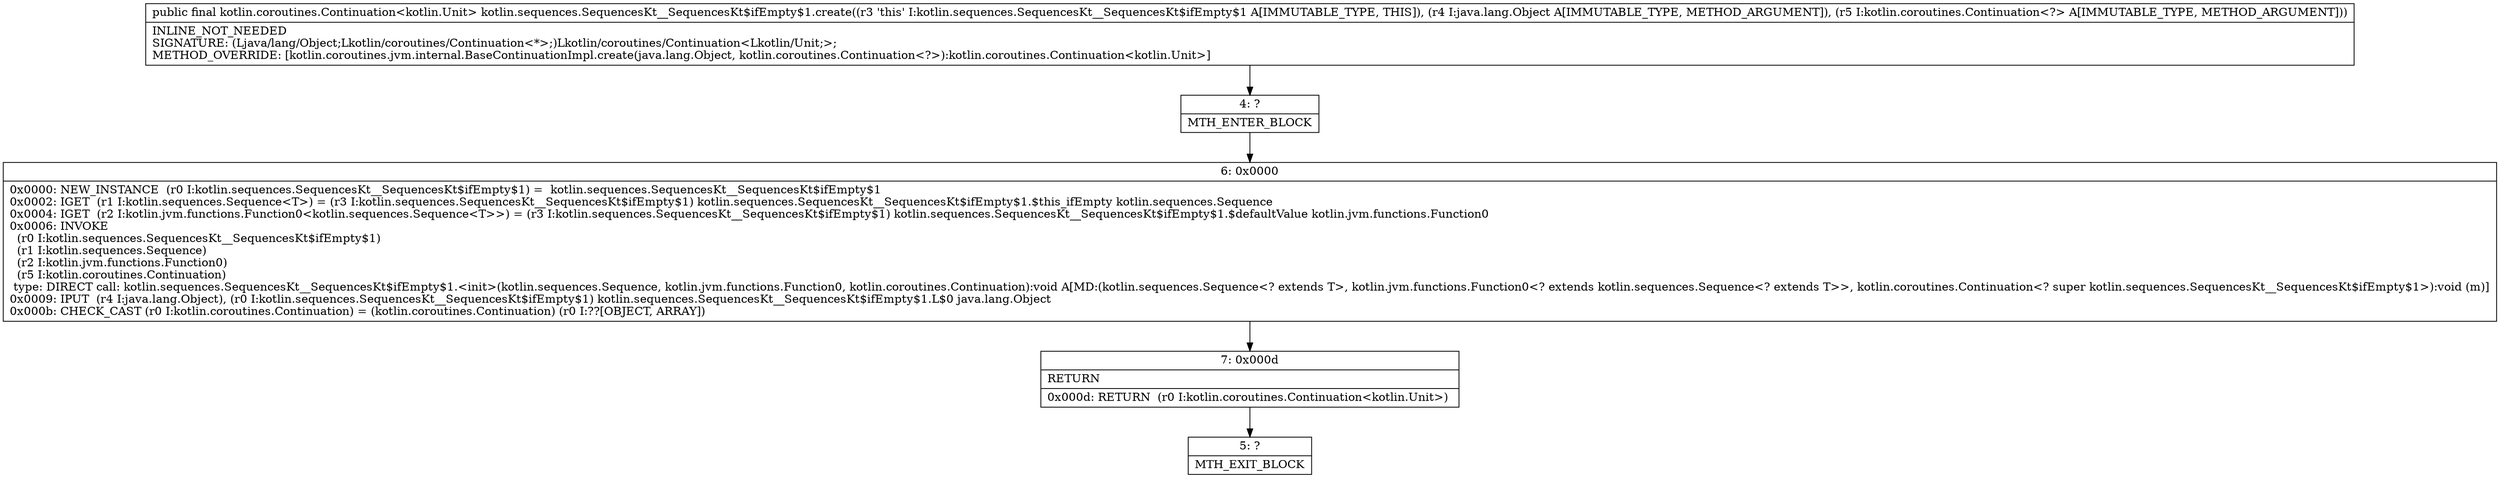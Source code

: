 digraph "CFG forkotlin.sequences.SequencesKt__SequencesKt$ifEmpty$1.create(Ljava\/lang\/Object;Lkotlin\/coroutines\/Continuation;)Lkotlin\/coroutines\/Continuation;" {
Node_4 [shape=record,label="{4\:\ ?|MTH_ENTER_BLOCK\l}"];
Node_6 [shape=record,label="{6\:\ 0x0000|0x0000: NEW_INSTANCE  (r0 I:kotlin.sequences.SequencesKt__SequencesKt$ifEmpty$1) =  kotlin.sequences.SequencesKt__SequencesKt$ifEmpty$1 \l0x0002: IGET  (r1 I:kotlin.sequences.Sequence\<T\>) = (r3 I:kotlin.sequences.SequencesKt__SequencesKt$ifEmpty$1) kotlin.sequences.SequencesKt__SequencesKt$ifEmpty$1.$this_ifEmpty kotlin.sequences.Sequence \l0x0004: IGET  (r2 I:kotlin.jvm.functions.Function0\<kotlin.sequences.Sequence\<T\>\>) = (r3 I:kotlin.sequences.SequencesKt__SequencesKt$ifEmpty$1) kotlin.sequences.SequencesKt__SequencesKt$ifEmpty$1.$defaultValue kotlin.jvm.functions.Function0 \l0x0006: INVOKE  \l  (r0 I:kotlin.sequences.SequencesKt__SequencesKt$ifEmpty$1)\l  (r1 I:kotlin.sequences.Sequence)\l  (r2 I:kotlin.jvm.functions.Function0)\l  (r5 I:kotlin.coroutines.Continuation)\l type: DIRECT call: kotlin.sequences.SequencesKt__SequencesKt$ifEmpty$1.\<init\>(kotlin.sequences.Sequence, kotlin.jvm.functions.Function0, kotlin.coroutines.Continuation):void A[MD:(kotlin.sequences.Sequence\<? extends T\>, kotlin.jvm.functions.Function0\<? extends kotlin.sequences.Sequence\<? extends T\>\>, kotlin.coroutines.Continuation\<? super kotlin.sequences.SequencesKt__SequencesKt$ifEmpty$1\>):void (m)]\l0x0009: IPUT  (r4 I:java.lang.Object), (r0 I:kotlin.sequences.SequencesKt__SequencesKt$ifEmpty$1) kotlin.sequences.SequencesKt__SequencesKt$ifEmpty$1.L$0 java.lang.Object \l0x000b: CHECK_CAST (r0 I:kotlin.coroutines.Continuation) = (kotlin.coroutines.Continuation) (r0 I:??[OBJECT, ARRAY]) \l}"];
Node_7 [shape=record,label="{7\:\ 0x000d|RETURN\l|0x000d: RETURN  (r0 I:kotlin.coroutines.Continuation\<kotlin.Unit\>) \l}"];
Node_5 [shape=record,label="{5\:\ ?|MTH_EXIT_BLOCK\l}"];
MethodNode[shape=record,label="{public final kotlin.coroutines.Continuation\<kotlin.Unit\> kotlin.sequences.SequencesKt__SequencesKt$ifEmpty$1.create((r3 'this' I:kotlin.sequences.SequencesKt__SequencesKt$ifEmpty$1 A[IMMUTABLE_TYPE, THIS]), (r4 I:java.lang.Object A[IMMUTABLE_TYPE, METHOD_ARGUMENT]), (r5 I:kotlin.coroutines.Continuation\<?\> A[IMMUTABLE_TYPE, METHOD_ARGUMENT]))  | INLINE_NOT_NEEDED\lSIGNATURE: (Ljava\/lang\/Object;Lkotlin\/coroutines\/Continuation\<*\>;)Lkotlin\/coroutines\/Continuation\<Lkotlin\/Unit;\>;\lMETHOD_OVERRIDE: [kotlin.coroutines.jvm.internal.BaseContinuationImpl.create(java.lang.Object, kotlin.coroutines.Continuation\<?\>):kotlin.coroutines.Continuation\<kotlin.Unit\>]\l}"];
MethodNode -> Node_4;Node_4 -> Node_6;
Node_6 -> Node_7;
Node_7 -> Node_5;
}

